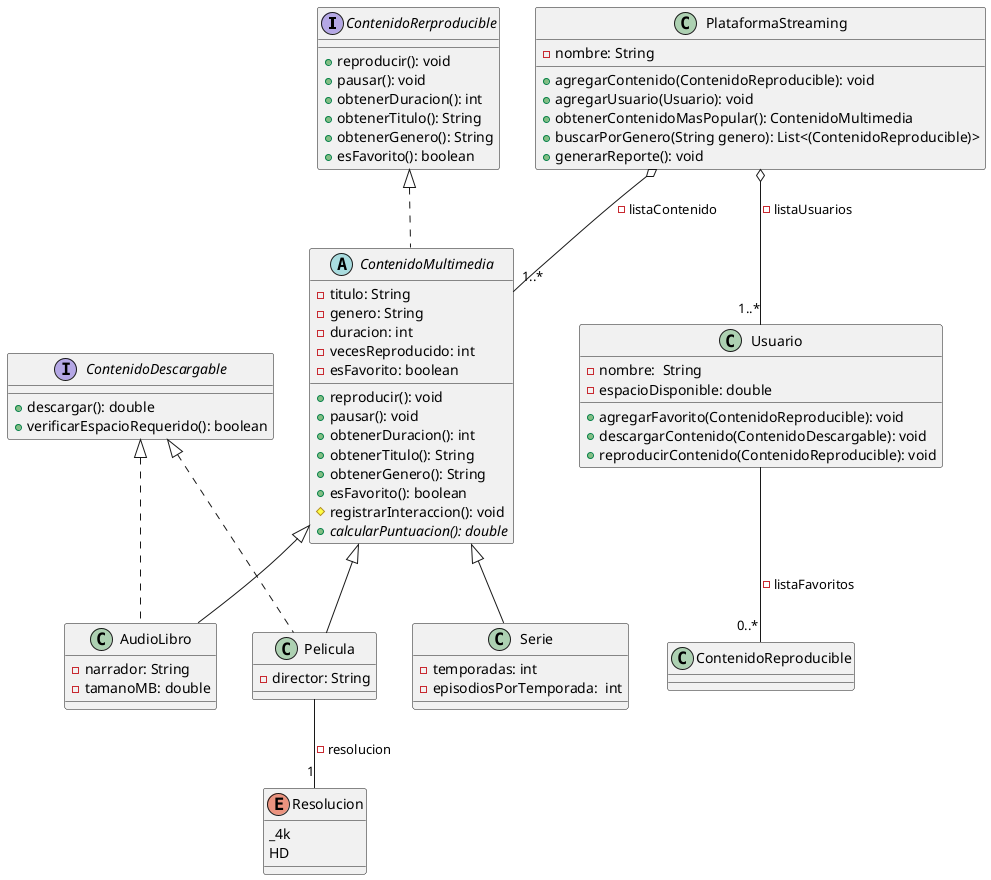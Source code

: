 @startuml
'https://plantuml.com/class-diagram

interface ContenidoRerproducible {
    +reproducir(): void
    +pausar(): void
    +obtenerDuracion(): int
    +obtenerTitulo(): String
    +obtenerGenero(): String
    +esFavorito(): boolean
}

interface ContenidoDescargable{
    +descargar(): double
    +verificarEspacioRequerido(): boolean
}

abstract class ContenidoMultimedia{
    -titulo: String
    -genero: String
    -duracion: int
    -vecesReproducido: int
    -esFavorito: boolean

    +reproducir(): void
    +pausar(): void
    +obtenerDuracion(): int
    +obtenerTitulo(): String
    +obtenerGenero(): String
    +esFavorito(): boolean
    #registrarInteraccion(): void
    {abstract} +calcularPuntuacion(): double
}

class Pelicula{
    -director: String
}

class Serie{
    -temporadas: int
    -episodiosPorTemporada:  int
}

class AudioLibro{
    -narrador: String
    -tamanoMB: double
}

class Usuario{
    -nombre:  String
    -espacioDisponible: double

    +agregarFavorito(ContenidoReproducible): void
    +descargarContenido(ContenidoDescargable): void
    +reproducirContenido(ContenidoReproducible): void
}

class PlataformaStreaming{
    -nombre: String

    +agregarContenido(ContenidoReproducible): void
    +agregarUsuario(Usuario): void
    +obtenerContenidoMasPopular(): ContenidoMultimedia
    +buscarPorGenero(String genero): List<(ContenidoReproducible)>
    +generarReporte(): void
}

enum Resolucion{
    _4k
    HD
}

     ContenidoRerproducible <|.. ContenidoMultimedia
     ContenidoMultimedia  <|-- Pelicula
     ContenidoDescargable <|.. Pelicula
     ContenidoMultimedia  <|-- Serie
     ContenidoMultimedia  <|-- AudioLibro
     ContenidoDescargable <|.. AudioLibro
     Usuario  -- "0..*" ContenidoReproducible: -listaFavoritos
     PlataformaStreaming  o-- "1..*" Usuario: -listaUsuarios
     PlataformaStreaming  o-- "1..*" ContenidoMultimedia: -listaContenido
     Pelicula -- "1" Resolucion: -resolucion
@enduml
